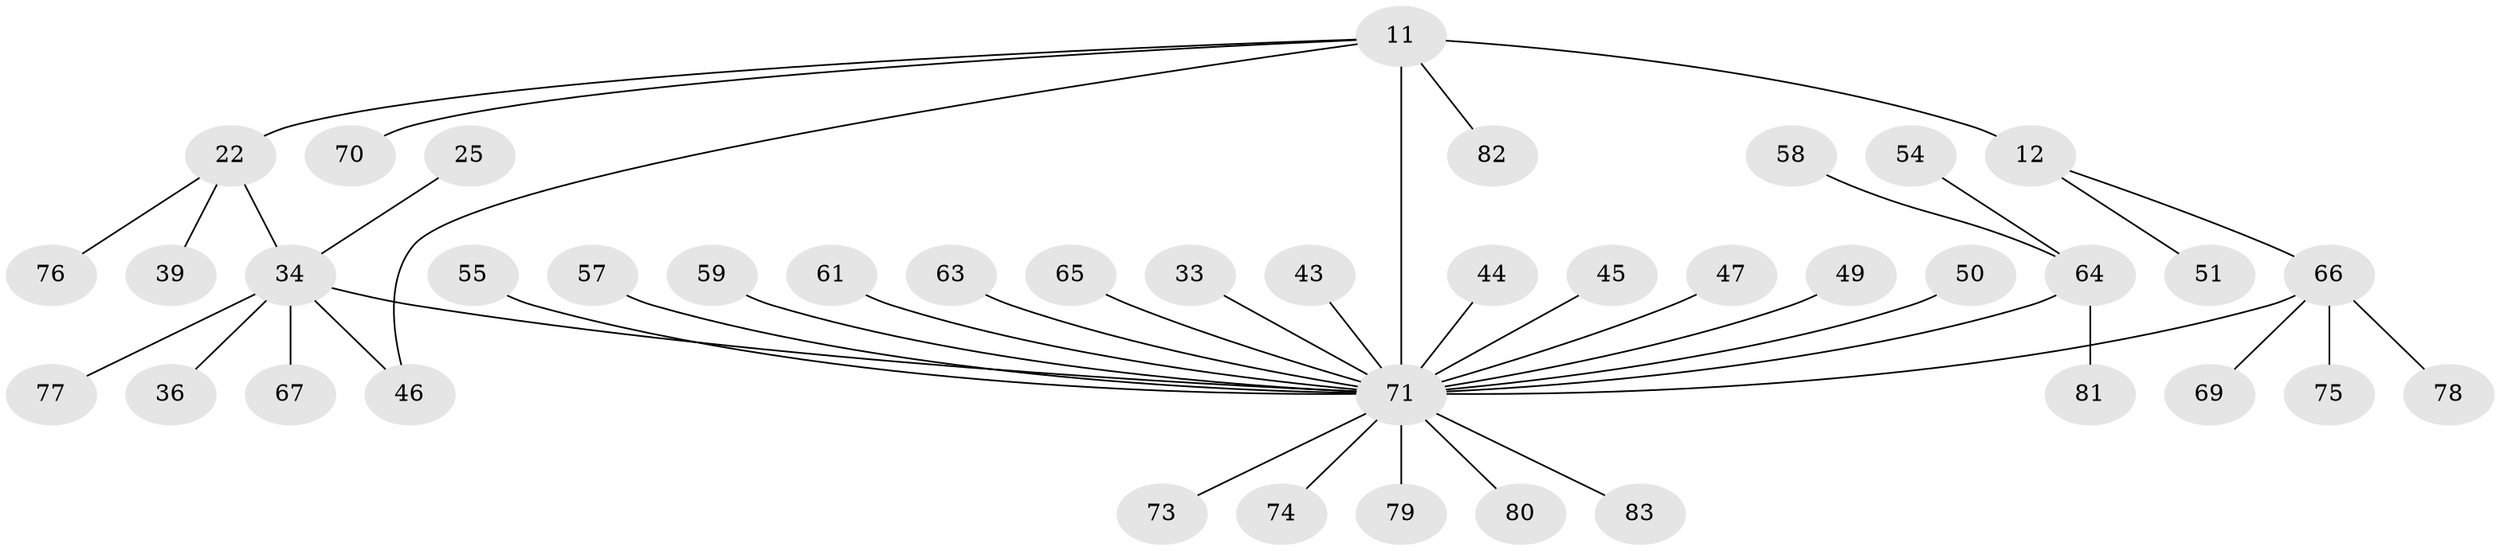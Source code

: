 // original degree distribution, {10: 0.03614457831325301, 9: 0.03614457831325301, 3: 0.03614457831325301, 5: 0.060240963855421686, 4: 0.04819277108433735, 7: 0.03614457831325301, 6: 0.012048192771084338, 8: 0.012048192771084338, 2: 0.14457831325301204, 1: 0.5783132530120482}
// Generated by graph-tools (version 1.1) at 2025/55/03/09/25 04:55:46]
// undirected, 41 vertices, 43 edges
graph export_dot {
graph [start="1"]
  node [color=gray90,style=filled];
  11 [super="+10"];
  12 [super="+9"];
  22 [super="+20"];
  25;
  33;
  34 [super="+19"];
  36;
  39;
  43 [super="+40+4"];
  44;
  45 [super="+27"];
  46;
  47;
  49;
  50;
  51 [super="+37"];
  54 [super="+31"];
  55;
  57;
  58;
  59;
  61;
  63;
  64 [super="+15+23"];
  65;
  66 [super="+7+28+38+52+53+60+62"];
  67 [super="+56"];
  69;
  70;
  71 [super="+48+16+2+29+21+8"];
  73;
  74 [super="+35"];
  75;
  76;
  77 [super="+72"];
  78;
  79;
  80 [super="+41+68"];
  81;
  82;
  83;
  11 -- 12 [weight=4];
  11 -- 82;
  11 -- 70;
  11 -- 46;
  11 -- 71 [weight=3];
  11 -- 22;
  12 -- 51;
  12 -- 66;
  22 -- 34 [weight=4];
  22 -- 39;
  22 -- 76;
  25 -- 34;
  33 -- 71;
  34 -- 67;
  34 -- 36;
  34 -- 71 [weight=3];
  34 -- 77;
  34 -- 46;
  43 -- 71 [weight=6];
  44 -- 71;
  45 -- 71;
  47 -- 71;
  49 -- 71;
  50 -- 71;
  54 -- 64;
  55 -- 71;
  57 -- 71;
  58 -- 64;
  59 -- 71;
  61 -- 71;
  63 -- 71;
  64 -- 81;
  64 -- 71 [weight=4];
  65 -- 71;
  66 -- 69;
  66 -- 71 [weight=5];
  66 -- 75;
  66 -- 78;
  71 -- 73;
  71 -- 74;
  71 -- 79;
  71 -- 80;
  71 -- 83;
}
